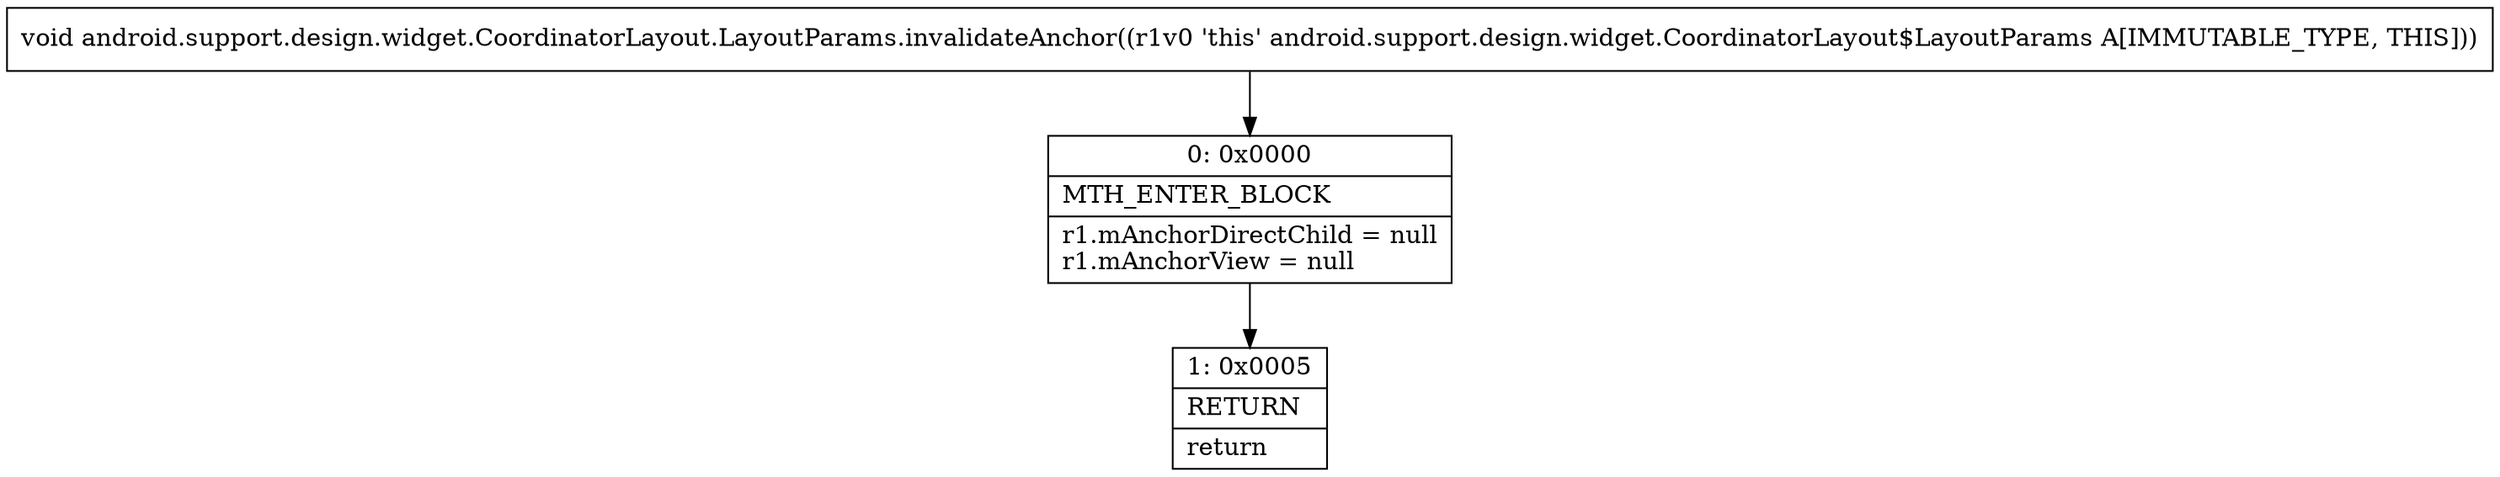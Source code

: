 digraph "CFG forandroid.support.design.widget.CoordinatorLayout.LayoutParams.invalidateAnchor()V" {
Node_0 [shape=record,label="{0\:\ 0x0000|MTH_ENTER_BLOCK\l|r1.mAnchorDirectChild = null\lr1.mAnchorView = null\l}"];
Node_1 [shape=record,label="{1\:\ 0x0005|RETURN\l|return\l}"];
MethodNode[shape=record,label="{void android.support.design.widget.CoordinatorLayout.LayoutParams.invalidateAnchor((r1v0 'this' android.support.design.widget.CoordinatorLayout$LayoutParams A[IMMUTABLE_TYPE, THIS])) }"];
MethodNode -> Node_0;
Node_0 -> Node_1;
}


